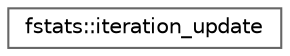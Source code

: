 digraph "Graphical Class Hierarchy"
{
 // LATEX_PDF_SIZE
  bgcolor="transparent";
  edge [fontname=Helvetica,fontsize=10,labelfontname=Helvetica,labelfontsize=10];
  node [fontname=Helvetica,fontsize=10,shape=box,height=0.2,width=0.4];
  rankdir="LR";
  Node0 [label="fstats::iteration_update",height=0.2,width=0.4,color="grey40", fillcolor="white", style="filled",URL="$interfacefstats_1_1iteration__update.html",tooltip=" "];
}

